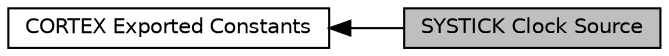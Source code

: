 digraph "SYSTICK Clock Source"
{
  edge [fontname="Helvetica",fontsize="10",labelfontname="Helvetica",labelfontsize="10"];
  node [fontname="Helvetica",fontsize="10",shape=box];
  rankdir=LR;
  Node2 [label="CORTEX Exported Constants",height=0.2,width=0.4,color="black", fillcolor="white", style="filled",URL="$group__CORTEX__LL__Exported__Constants.html",tooltip=" "];
  Node1 [label="SYSTICK Clock Source",height=0.2,width=0.4,color="black", fillcolor="grey75", style="filled", fontcolor="black",tooltip=" "];
  Node2->Node1 [shape=plaintext, dir="back", style="solid"];
}
